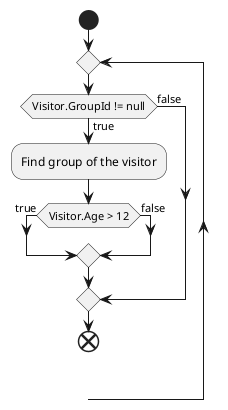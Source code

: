 @startuml
start

repeat
    if(Visitor.GroupId != null) then (true)
        :Find group of the visitor;
        if(Visitor.Age > 12) then (true)
        else (false)
        endif
    else (false)
    endif 


end
@enduml

3/6/9
4/8/12
5/10/15
6/12/18
7/14/21
8/16/24
9/18/27
10/20/30